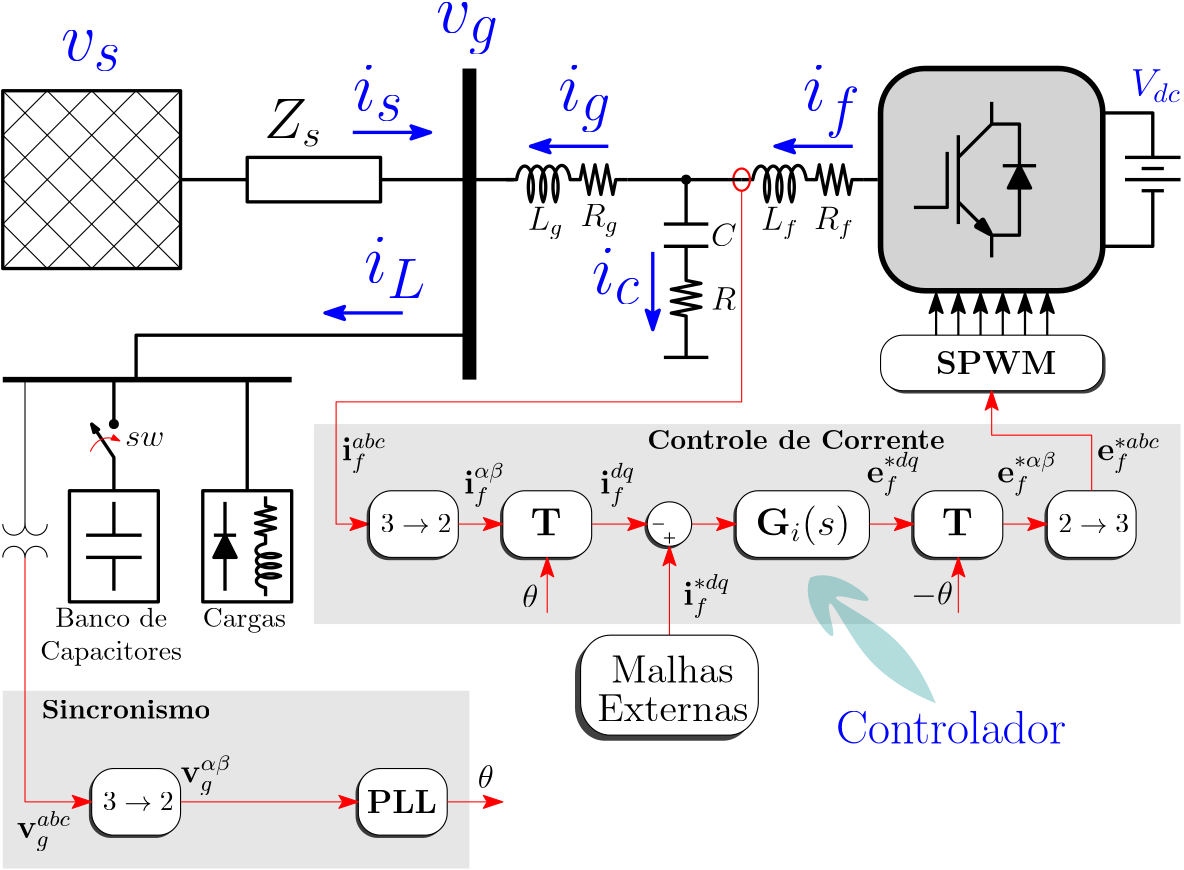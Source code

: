 <?xml version="1.0"?>
<!DOCTYPE ipe SYSTEM "ipe.dtd">
<ipe version="70218" creator="Ipe 7.2.21">
<info created="D:20190319143043" modified="D:20201217092917"/>
<ipestyle name="basic">
<symbol name="arrow/arc(spx)">
<path stroke="sym-stroke" fill="sym-stroke" pen="sym-pen">
0 0 m
-1 0.333 l
-1 -0.333 l
h
</path>
</symbol>
<symbol name="arrow/farc(spx)">
<path stroke="sym-stroke" fill="white" pen="sym-pen">
0 0 m
-1 0.333 l
-1 -0.333 l
h
</path>
</symbol>
<symbol name="arrow/ptarc(spx)">
<path stroke="sym-stroke" fill="sym-stroke" pen="sym-pen">
0 0 m
-1 0.333 l
-0.8 0 l
-1 -0.333 l
h
</path>
</symbol>
<symbol name="arrow/fptarc(spx)">
<path stroke="sym-stroke" fill="white" pen="sym-pen">
0 0 m
-1 0.333 l
-0.8 0 l
-1 -0.333 l
h
</path>
</symbol>
<symbol name="mark/circle(sx)" transformations="translations">
<path fill="sym-stroke">
0.6 0 0 0.6 0 0 e
0.4 0 0 0.4 0 0 e
</path>
</symbol>
<symbol name="mark/disk(sx)" transformations="translations">
<path fill="sym-stroke">
0.6 0 0 0.6 0 0 e
</path>
</symbol>
<symbol name="mark/fdisk(sfx)" transformations="translations">
<group>
<path fill="sym-fill">
0.5 0 0 0.5 0 0 e
</path>
<path fill="sym-stroke" fillrule="eofill">
0.6 0 0 0.6 0 0 e
0.4 0 0 0.4 0 0 e
</path>
</group>
</symbol>
<symbol name="mark/box(sx)" transformations="translations">
<path fill="sym-stroke" fillrule="eofill">
-0.6 -0.6 m
0.6 -0.6 l
0.6 0.6 l
-0.6 0.6 l
h
-0.4 -0.4 m
0.4 -0.4 l
0.4 0.4 l
-0.4 0.4 l
h
</path>
</symbol>
<symbol name="mark/square(sx)" transformations="translations">
<path fill="sym-stroke">
-0.6 -0.6 m
0.6 -0.6 l
0.6 0.6 l
-0.6 0.6 l
h
</path>
</symbol>
<symbol name="mark/fsquare(sfx)" transformations="translations">
<group>
<path fill="sym-fill">
-0.5 -0.5 m
0.5 -0.5 l
0.5 0.5 l
-0.5 0.5 l
h
</path>
<path fill="sym-stroke" fillrule="eofill">
-0.6 -0.6 m
0.6 -0.6 l
0.6 0.6 l
-0.6 0.6 l
h
-0.4 -0.4 m
0.4 -0.4 l
0.4 0.4 l
-0.4 0.4 l
h
</path>
</group>
</symbol>
<symbol name="mark/cross(sx)" transformations="translations">
<group>
<path fill="sym-stroke">
-0.43 -0.57 m
0.57 0.43 l
0.43 0.57 l
-0.57 -0.43 l
h
</path>
<path fill="sym-stroke">
-0.43 0.57 m
0.57 -0.43 l
0.43 -0.57 l
-0.57 0.43 l
h
</path>
</group>
</symbol>
<symbol name="arrow/fnormal(spx)">
<path stroke="sym-stroke" fill="white" pen="sym-pen">
0 0 m
-1 0.333 l
-1 -0.333 l
h
</path>
</symbol>
<symbol name="arrow/pointed(spx)">
<path stroke="sym-stroke" fill="sym-stroke" pen="sym-pen">
0 0 m
-1 0.333 l
-0.8 0 l
-1 -0.333 l
h
</path>
</symbol>
<symbol name="arrow/fpointed(spx)">
<path stroke="sym-stroke" fill="white" pen="sym-pen">
0 0 m
-1 0.333 l
-0.8 0 l
-1 -0.333 l
h
</path>
</symbol>
<symbol name="arrow/linear(spx)">
<path stroke="sym-stroke" pen="sym-pen">
-1 0.333 m
0 0 l
-1 -0.333 l
</path>
</symbol>
<symbol name="arrow/fdouble(spx)">
<path stroke="sym-stroke" fill="white" pen="sym-pen">
0 0 m
-1 0.333 l
-1 -0.333 l
h
-1 0 m
-2 0.333 l
-2 -0.333 l
h
</path>
</symbol>
<symbol name="arrow/double(spx)">
<path stroke="sym-stroke" fill="sym-stroke" pen="sym-pen">
0 0 m
-1 0.333 l
-1 -0.333 l
h
-1 0 m
-2 0.333 l
-2 -0.333 l
h
</path>
</symbol>
<pen name="heavier" value="0.8"/>
<pen name="fat" value="1.2"/>
<pen name="ultrafat" value="2"/>
<symbolsize name="large" value="5"/>
<symbolsize name="small" value="2"/>
<symbolsize name="tiny" value="1.1"/>
<arrowsize name="large" value="10"/>
<arrowsize name="small" value="5"/>
<arrowsize name="tiny" value="3"/>
<color name="red" value="1 0 0"/>
<color name="blue" value="0 0 1"/>
<color name="green" value="0 1 0"/>
<color name="yellow" value="1 1 0"/>
<color name="orange" value="1 0.647 0"/>
<color name="gold" value="1 0.843 0"/>
<color name="purple" value="0.627 0.125 0.941"/>
<color name="gray" value="0.745"/>
<color name="brown" value="0.647 0.165 0.165"/>
<color name="navy" value="0 0 0.502"/>
<color name="pink" value="1 0.753 0.796"/>
<color name="seagreen" value="0.18 0.545 0.341"/>
<color name="turquoise" value="0.251 0.878 0.816"/>
<color name="violet" value="0.933 0.51 0.933"/>
<color name="darkblue" value="0 0 0.545"/>
<color name="darkcyan" value="0 0.545 0.545"/>
<color name="darkgray" value="0.663"/>
<color name="darkgreen" value="0 0.392 0"/>
<color name="darkmagenta" value="0.545 0 0.545"/>
<color name="darkorange" value="1 0.549 0"/>
<color name="darkred" value="0.545 0 0"/>
<color name="lightblue" value="0.678 0.847 0.902"/>
<color name="lightcyan" value="0.878 1 1"/>
<color name="lightgray" value="0.827"/>
<color name="lightgreen" value="0.565 0.933 0.565"/>
<color name="lightyellow" value="1 1 0.878"/>
<dashstyle name="dotted" value="[1 3] 0"/>
<dashstyle name="dashed" value="[4] 0"/>
<dashstyle name="dash dotted" value="[4 2 1 2] 0"/>
<dashstyle name="dash dot dotted" value="[4 2 1 2 1 2] 0"/>
<textsize name="large" value="\large"/>
<textsize name="Large" value="\Large"/>
<textsize name="LARGE" value="\LARGE"/>
<textsize name="huge" value="\huge"/>
<textsize name="Huge" value="\Huge"/>
<textsize name="small" value="\small"/>
<textsize name="footnote" value="\footnotesize"/>
<textsize name="tiny" value="\tiny"/>
<textstyle name="center" begin="\begin{center}" end="\end{center}"/>
<textstyle name="itemize" begin="\begin{itemize}" end="\end{itemize}"/>
<textstyle name="item" begin="\begin{itemize}\item{}" end="\end{itemize}"/>
<gridsize name="4 pts" value="4"/>
<gridsize name="8 pts (~3 mm)" value="8"/>
<gridsize name="16 pts (~6 mm)" value="16"/>
<gridsize name="32 pts (~12 mm)" value="32"/>
<gridsize name="10 pts (~3.5 mm)" value="10"/>
<gridsize name="20 pts (~7 mm)" value="20"/>
<gridsize name="14 pts (~5 mm)" value="14"/>
<gridsize name="28 pts (~10 mm)" value="28"/>
<gridsize name="56 pts (~20 mm)" value="56"/>
<anglesize name="90 deg" value="90"/>
<anglesize name="60 deg" value="60"/>
<anglesize name="45 deg" value="45"/>
<anglesize name="30 deg" value="30"/>
<anglesize name="22.5 deg" value="22.5"/>
<opacity name="10%" value="0.1"/>
<opacity name="30%" value="0.3"/>
<opacity name="50%" value="0.5"/>
<opacity name="75%" value="0.75"/>
<tiling name="falling" angle="-60" step="4" width="1"/>
<tiling name="rising" angle="30" step="4" width="1"/>
</ipestyle>
<page>
<layer name="alpha"/>
<view layers="alpha" active="alpha"/>
<path layer="alpha" fill="black" opacity="10%">
104 256 m
104 192 l
272 192 l
272 256 l
h
</path>
<path fill="black" opacity="10%">
216 352 m
216 280 l
528 280 l
528 352 l
h
</path>
<path stroke="black" pen="fat">
508 448 m
528 448 l
</path>
<path matrix="1 0 0 1 -8 0" stroke="black" pen="fat">
526 436 m
526 416 l
508 416 l
</path>
<path matrix="1 0 0 1 -8 0" stroke="black" pen="fat">
526 448 m
526 464 l
508 464 l
</path>
<path stroke="black" pen="fat">
508 440 m
528 440 l
</path>
<path matrix="1 0 0 1 -330 140" stroke="black" pen="fat">
844 304 m
852 304 l
</path>
<path matrix="1 0 0 1 -330 132" stroke="black" pen="fat">
844 304 m
852 304 l
</path>
<text matrix="1 0 0 1 -226 -202" transformations="translations" pos="736 672" stroke="blue" type="label" width="18.184" height="9.805" depth="2.15" valign="baseline" size="Large" style="math">V_{dc}</text>
<path matrix="1 0 0 1 -305 136" stroke="black" pen="fat">
719 304 m
724 304 l
</path>
<use matrix="1 0 0 1 -322 -200" name="mark/disk(sx)" pos="672 640" size="normal" stroke="black"/>
<path matrix="1 0 0 1 -312 143" stroke="black" pen="heavier" arrow="ptarc/normal">
752 240 m
752 256 l
</path>
<path matrix="1 0 0 1 -304 143" stroke="black" pen="heavier" arrow="ptarc/normal">
752 240 m
752 256 l
</path>
<path matrix="1 0 0 1 -288 143" stroke="black" pen="heavier" arrow="ptarc/normal">
752 240 m
752 256 l
</path>
<path matrix="1 0 0 1 -296 143" stroke="black" pen="heavier" arrow="ptarc/normal">
752 240 m
752 256 l
</path>
<path matrix="1 0 0 1 -280 143" stroke="black" pen="heavier" arrow="ptarc/normal">
752 240 m
752 256 l
</path>
<path matrix="1 0 0 1 -272 143" stroke="black" pen="heavier" arrow="ptarc/normal">
752 240 m
752 256 l
</path>
<path matrix="1 0 0 1 -588 96" stroke="black" fill="lightgray" pen="ultrafat">
1072 304 m
16 0 0 16 1072 320 1088 320 a
1088 368 l
16 0 0 16 1072 368 1072 384 a
1024 384 l
16 0 0 16 1024 368 1008 368 a
1008 320 l
16 0 0 16 1024 320 1024 304 a
h
</path>
<path matrix="1 0 0 1 160 -232" stroke="black" pen="fat">
288 688 m
288 656 l
</path>
<path matrix="1 0 0 1 172 -230" stroke="black" pen="fat">
272 680 m
272 660 l
264 660 l
260 660 l
</path>
<path matrix="1 0 0 1 172 -232" stroke="black" pen="fat">
276 664 m
288 652 l
288 644 l
</path>
<path matrix="1 0 0 1 172 -232" stroke="black" pen="fat">
276 680 m
288 692 l
288 700 l
</path>
<path matrix="1 0 0 1 172 -232" stroke="black" pen="fat">
288 692 m
298 692 l
298 652 l
288 652 l
</path>
<path matrix="1 0 0 1 172 -231" stroke="black" pen="fat">
292 676 m
304 676 l
</path>
<path matrix="1 0 0 1 130 -235" stroke="black" fill="black" pen="fat">
340 680 m
336 672 l
344 672 l
h
</path>
<path matrix="-0.707107 -0.707107 0.707107 -0.707107 258.096 1131.73" stroke="black" pen="ultrafat">
359 640 m
360.5 645 l
362 640 l
h
</path>
<path matrix="1 0 0 1 325 55" fill="black" opacity="75%">
124 308 m
104 308 l
8 0 0 -8 104 316 96 316 a
96 316 l
96 320 l
8 0 0 -8 104 320 104 328 a
132 328 l
168 328 l
8 0 0 -8 168 320 176 320 a
176 316 l
176 316 l
8 0 0 -8 168 316 168 308 a
h
</path>
<path matrix="1 0 0 1 324 56" stroke="black" fill="white">
124 308 m
104 308 l
8 0 0 -8 104 316 96 316 a
96 316 l
96 320 l
8 0 0 -8 104 320 104 328 a
132 328 l
168 328 l
8 0 0 -8 168 320 176 320 a
176 316 l
176 316 l
8 0 0 -8 168 316 168 308 a
h
</path>
<text matrix="1 0 0 1 332 54" transformations="translations" pos="108 316" stroke="black" type="label" width="43.31" height="8.203" depth="0" valign="baseline" size="large">\textbf{SPWM}</text>
<path matrix="1 0 0 1 -216 -232" stroke="black" fill="white" pen="fat" tiling="falling">
320 704 m
320 640 l
384 640 l
384 704 l
h
</path>
<path matrix="1 0 0 1 -216 -232" stroke="black">
368 640 m
384 656 l
</path>
<path matrix="1 0 0 1 -216 -232" stroke="black">
352 640 m
384 672 l
</path>
<path matrix="1 0 0 1 -216 -232" stroke="black">
336 640 m
384 688 l
</path>
<path matrix="1 0 0 1 -216 -232" stroke="black">
320 640 m
384 704 l
</path>
<path matrix="1 0 0 1 -216 -232" stroke="black">
320 656 m
368 704 l
</path>
<path matrix="1 0 0 1 -216 -232" stroke="black">
320 672 m
352 704 l
</path>
<path matrix="1 0 0 1 -216 -232" stroke="black">
320 688 m
336 704 l
</path>
<path matrix="1 0 0 1 -216 -232" stroke="black">
320 704 m
384 640 l
</path>
<path matrix="1 0 0 1 -216 -232" stroke="black">
336 704 m
384 656 l
</path>
<path matrix="1 0 0 1 -216 -232" stroke="black">
352 704 m
384 672 l
</path>
<path matrix="1 0 0 1 -216 -232" stroke="black">
368 704 m
384 688 l
</path>
<path matrix="1 0 0 1 -216 -232" stroke="black">
320 688 m
368 640 l
</path>
<path matrix="1 0 0 1 -216 -232" stroke="black">
320 672 m
352 640 l
</path>
<path matrix="1 0 0 1 -216 -232" stroke="black">
320 656 m
336 640 l
</path>
<path matrix="1 0 0 1 4 0" stroke="black" pen="fat">
188 448 m
188 432 l
236 432 l
236 448 l
h
</path>
<path matrix="1 0 0 1 -264 -200" stroke="black" pen="fat">
456 640 m
432 640 l
</path>
<path matrix="1 0 0 1 16 0" stroke="black" pen="fat">
224 440 m
256 440 l
</path>
<text matrix="1 0 0 1 -538 -217" transformations="translations" pos="736 672" stroke="black" type="label" width="20.963" height="14.119" depth="3.1" valign="baseline" size="huge" style="math">Z_{s}</text>
<text matrix="1 0 0 1 -611 -189" transformations="translations" pos="736 672" stroke="blue" type="label" width="21.762" height="10.67" depth="3.72" valign="baseline" size="Huge" style="math">v_{s}</text>
<path matrix="1 0 0 1 64 0" stroke="black" pen="5">
208 480 m
208 368 l
</path>
<text matrix="1 0 0 1 -476 -179" transformations="translations" pos="736 672" stroke="blue" type="label" width="22.661" height="10.668" depth="7.74" valign="baseline" size="Huge" style="math">v_{g}</text>
<path stroke="black" pen="fat">
288 440 m
272 440 l
</path>
<path matrix="1 0 0 1 91 51" fill="black" opacity="75%">
300 252 m
316 252 l
8 0 0 8 316 260 324 260 a
324 268 l
8 0 0 8 316 268 316 276 a
300 276 l
284 276 l
8 0 0 8 284 268 276 268 a
276 260 l
8 0 0 8 284 260 284 252 a
h
</path>
<path matrix="1 0 0 1 92 52" stroke="black" fill="white">
300 252 m
316 252 l
8 0 0 8 316 260 324 260 a
324 268 l
8 0 0 8 316 268 316 276 a
300 276 l
284 276 l
8 0 0 8 284 268 276 268 a
276 260 l
8 0 0 8 284 260 284 252 a
h
</path>
<text matrix="1 0 0 1 163 40" transformations="translations" pos="212 272" stroke="black" type="label" width="34.158" height="10.756" depth="3.59" valign="baseline" size="Large" style="math">\mathbf{G}_i(s)</text>
<path matrix="1 0 0 1 -36 40" stroke="red" arrow="pointed/normal">
388 276 m
404 276 l
</path>
<path matrix="1 0 0 1 -49 55" fill="black" opacity="75%">
496 272 m
488 272 l
8 0 0 8 488 264 480 264 a
480 256 l
8 0 0 8 488 256 488 248 a
496 248 l
504 248 l
8 0 0 8 504 256 512 256 a
512 264 l
8 0 0 8 504 264 504 272 a
h
</path>
<path matrix="1 0 0 1 -48 56" stroke="black" fill="white">
496 272 m
488 272 l
8 0 0 8 488 264 480 264 a
480 256 l
8 0 0 8 488 256 488 248 a
496 248 l
504 248 l
8 0 0 8 504 256 512 256 a
512 264 l
8 0 0 8 504 264 504 272 a
h
</path>
<text matrix="1 0 0 1 194 -88" transformations="translations" pos="248 400" stroke="black" type="label" width="11.225" height="9.843" depth="0" valign="baseline" size="Large" style="math">\mathbf{T}</text>
<path matrix="1 0 0 1 -48 16" stroke="red" arrow="pointed/normal">
464 300 m
480 300 l
</path>
<path matrix="1 0 0 1 -34 0" stroke="black" pen="fat">
404 440 m
407.983 440 l
3.14139 0 0 -7.54246 410.922 437.333 413.143 432 a
3.14139 0 0 -7.54246 415.364 437.333 417.585 432 a
3.14139 0 0 -7.54246 419.807 437.333 422.028 432 a
3.1984 0 0 -7.67933 424.29 437.43 427.304 440 a
430.913 440 l
430.884 440 l
430.884 440 l
431.954 445.333 l
434.094 434.667 l
436.233 445.333 l
438.372 434.667 l
440.512 445.333 l
442.651 434.667 l
443.721 440 l
448 440 l
</path>
<path matrix="1 0 0 1 75 43" fill="black" opacity="75%">
8 0 0 8 268 272 e
</path>
<path matrix="1 0 0 1 76 44" stroke="black" fill="1">
8 0 0 8 268 272 e
</path>
<path matrix="1 0 0 1 -18 108" stroke="black">
356 208 m
360 208 l
</path>
<path matrix="1 0 0 1 -12 97" stroke="black">
356 216 m
356 212 l
</path>
<path matrix="1 0 0 1 -14 103" stroke="black">
356 208 m
360 208 l
</path>
<path stroke="red" arrow="pointed/normal">
370 436 m
370 360 l
224 360 l
224 316 l
236 316 l
</path>
<path matrix="-1 0 0 -1 800 876" stroke="red" arrow="pointed/normal">
352 592 m
352 572 l
</path>
<text matrix="1 0 0 1 183 -113" transformations="translations" pos="248 400" stroke="black" type="label" width="15.079" height="8.308" depth="0.99" valign="baseline" size="large" style="math">-\theta</text>
<path matrix="1 0 0 1 -197 55" fill="black" opacity="75%">
496 272 m
488 272 l
8 0 0 8 488 264 480 264 a
480 256 l
8 0 0 8 488 256 488 248 a
496 248 l
504 248 l
8 0 0 8 504 256 512 256 a
512 264 l
8 0 0 8 504 264 504 272 a
h
</path>
<path matrix="1 0 0 1 -196 56" stroke="black" fill="white">
496 272 m
488 272 l
8 0 0 8 488 264 480 264 a
480 256 l
8 0 0 8 488 256 488 248 a
496 248 l
504 248 l
8 0 0 8 504 256 512 256 a
512 264 l
8 0 0 8 504 264 504 272 a
h
</path>
<text matrix="1 0 0 1 46 -88" transformations="translations" pos="248 400" stroke="black" type="label" width="11.225" height="9.843" depth="0" valign="baseline" size="Large" style="math">\mathbf{T}</text>
<path matrix="1 0 0 1 -245 55" fill="black" opacity="75%">
496 272 m
488 272 l
8 0 0 8 488 264 480 264 a
480 256 l
8 0 0 8 488 256 488 248 a
496 248 l
504 248 l
8 0 0 8 504 256 512 256 a
512 264 l
8 0 0 8 504 264 504 272 a
h
</path>
<path matrix="1 0 0 1 -244 56" stroke="black" fill="white">
496 272 m
488 272 l
8 0 0 8 488 264 480 264 a
480 256 l
8 0 0 8 488 256 488 248 a
496 248 l
504 248 l
8 0 0 8 504 256 512 256 a
512 264 l
8 0 0 8 504 264 504 272 a
h
</path>
<text matrix="1 0 0 1 -8 -87" transformations="translations" pos="248 400" stroke="black" type="label" width="25.46" height="6.42" depth="0" valign="baseline" style="math">3 \rightarrow 2</text>
<path matrix="1 0 0 1 -196 16" stroke="red" arrow="pointed/normal">
464 300 m
480 300 l
</path>
<path matrix="1 0 0 1 48 -64" stroke="black" pen="fat">
128 352 m
160 352 l
160 392 l
128 392 l
h
</path>
<path stroke="black" pen="fat">
152 368 m
152 384 l
272 384 l
</path>
<path matrix="0 0.561797 -0.450001 0 396.6 141.169" stroke="black" pen="fat">
265 440 m
270.451 440 l
4.59618 0 0 -11.3137 274.75 436 278 428 a
4.59618 0 0 -11.3137 281.25 436 284.5 428 a
4.59618 0 0 -11.3137 287.75 436 291 428 a
4.67959 0 0 -11.519 294.309 436.145 298.719 440 a
304 440 l
303.957 440 l
303.957 440 l
305.522 448 l
308.653 432 l
311.783 448 l
314.913 432 l
318.044 448 l
321.174 432 l
322.739 440 l
329 440 l
</path>
<path matrix="1 0 0 1 -34 0" stroke="black" pen="fat">
384 440 m
384 424 l
376 424 m
392 424 l
392 424 l
392 424 l
376 376 m
392 376 l
376 416 m
392 416 l
392 416 l
392 416 l
384 416 m
384 403.721 l
389.333 402.651 l
378.667 400.512 l
389.333 398.372 l
378.667 396.233 l
389.333 394.094 l
378.667 391.954 l
384 390.884 l
384 390.884 l
384 376 l
</path>
<path matrix="0.683478 0 0 0.666666 104.108 146.667" stroke="black" pen="fat">
265 440 m
270.451 440 l
4.59618 0 0 -11.3137 274.75 436 278 428 a
4.59618 0 0 -11.3137 281.25 436 284.5 428 a
4.59618 0 0 -11.3137 287.75 436 291 428 a
4.67959 0 0 -11.519 294.309 436.145 298.719 440 a
304 440 l
303.957 440 l
303.957 440 l
305.522 448 l
308.653 432 l
311.783 448 l
314.913 432 l
318.044 448 l
321.174 432 l
322.739 440 l
329 440 l
</path>
<path matrix="1 0 0 1 8 92" stroke="red" arrow="pointed/normal">
308 224 m
328 224 l
</path>
<path matrix="-1 0 0 -1 652 876" stroke="red" arrow="pointed/normal">
352 592 m
352 572 l
</path>
<text matrix="1 0 0 1 43 -114" transformations="translations" pos="248 400" stroke="black" type="label" width="5.78" height="8.302" depth="0" valign="baseline" size="large" style="math">\theta</text>
<text matrix="1 0 0 1 129 22" transformations="translations" pos="248 400" stroke="black" type="label" width="13.409" height="8.172" depth="3.34" valign="baseline" size="large" style="math">L_f</text>
<text matrix="1 0 0 1 148 22" transformations="translations" pos="248 400" stroke="black" type="label" width="14.355" height="8.172" depth="3.34" valign="baseline" size="large" style="math">R_f</text>
<text matrix="1 0 0 1 45 22" transformations="translations" pos="248 400" stroke="black" type="label" width="12.778" height="8.172" depth="3.34" valign="baseline" size="large" style="math">L_g</text>
<text matrix="1 0 0 1 64 23" transformations="translations" pos="248 400" stroke="black" type="label" width="13.724" height="8.172" depth="3.34" valign="baseline" size="large" style="math">R_g</text>
<text matrix="1 0 0 1 111 16" transformations="translations" pos="248 400" stroke="black" type="label" width="9.234" height="8.169" depth="0" valign="baseline" size="large" style="math">C</text>
<text matrix="1 0 0 1 111 -7" transformations="translations" pos="248 400" stroke="black" type="label" width="9.009" height="8.169" depth="0" valign="baseline" size="large" style="math">R</text>
<path matrix="1 0 0 1 84 -68" stroke="black" pen="fat">
96 380 m
104 380 l
</path>
<path matrix="1 0 0 1 84 -68" stroke="black" fill="black" pen="fat">
100 380 m
96 372 l
104 372 l
100 380 l
</path>
<path matrix="1 0 0 1 84 -64" stroke="black" pen="fat">
100 368 m
100 356 l
</path>
<path matrix="1 0 0 1 84 -64" stroke="black" pen="fat">
100 376 m
100 388 l
</path>
<text matrix="1 0 0 1 40 -69" transformations="translations" pos="136 348" stroke="black" type="label" width="29.971" height="6.815" depth="1.93" valign="baseline">Cargas</text>
<path stroke="black" pen="2">
104 368 m
208 368 l
</path>
<path matrix="1 0 0 1 32 8" stroke="black" pen="fat">
160 360 m
160 320 l
</path>
<path matrix="1 0 0 1 0 -64" stroke="black" pen="fat">
128 352 m
160 352 l
160 392 l
128 392 l
h
</path>
<path matrix="1 0 0 1 32 8" stroke="black" pen="fat">
112 360 m
112 344 l
</path>
<use matrix="1 0 0 1 32 8" name="mark/disk(sx)" pos="112 344" size="normal" stroke="black"/>
<path matrix="1 0 0 1 32 8" stroke="black" pen="fat" arrow="normal/tiny">
112 320 m
112 332 l
104 344 l
</path>
<path matrix="0.906308 -0.422618 0.422618 0.906308 -99.061 85.1391" stroke="red" arrow="normal/tiny">
104 332 m
104 340
112 340 c
</path>
<path matrix="1 0 0 1 80 8" stroke="black" pen="fat">
64 316 m
64 304 l
</path>
<path matrix="1 0 0 1 74.667 52.512" stroke="black" pen="fat">
59.333 259.488 m
79.333 259.488 l
79.333 259.488 l
79.333 259.488 l
</path>
<path matrix="1 0 0 1 74.667 52.512" stroke="black" pen="fat">
59.333 251.488 m
79.333 251.488 l
79.333 251.488 l
79.333 251.488 l
</path>
<path matrix="1 0 0 1 80 8" stroke="black" pen="fat">
64 296 m
64 284 l
</path>
<text matrix="1 0 0 1 19 14" transformations="translations" pos="96 272" stroke="black" type="minipage" width="56" height="12.891" depth="7.92" valign="top" style="center">Banco de\\Capacitores</text>
<text matrix="1 0 0 1 -100 -56" transformations="translations" pos="248 400" stroke="black" type="label" width="14.204" height="5.147" depth="0" valign="baseline" size="large" style="math">sw</text>
<path matrix="1 0 0 1 -1 55" fill="black" opacity="75%">
496 272 m
488 272 l
8 0 0 8 488 264 480 264 a
480 256 l
8 0 0 8 488 256 488 248 a
496 248 l
504 248 l
8 0 0 8 504 256 512 256 a
512 264 l
8 0 0 8 504 264 504 272 a
h
</path>
<path matrix="1 0 0 1 0 56" stroke="black" fill="white">
496 272 m
488 272 l
8 0 0 8 488 264 480 264 a
480 256 l
8 0 0 8 488 256 488 248 a
496 248 l
504 248 l
8 0 0 8 504 256 512 256 a
512 264 l
8 0 0 8 504 264 504 272 a
h
</path>
<text matrix="1 0 0 1 236 -87" transformations="translations" pos="248 400" stroke="black" type="label" width="25.46" height="6.42" depth="0" valign="baseline" style="math">2 \rightarrow 3</text>
<path matrix="1 0 0 1 0 16" stroke="red" arrow="pointed/normal">
464 300 m
480 300 l
</path>
<text matrix="1 0 0 1 -22 -61" transformations="translations" pos="248 400" stroke="black" type="label" width="16.022" height="9.868" depth="4.51" valign="baseline" size="large" style="math">\mathbf{i}_{f}^{abc}</text>
<path stroke="red" arrow="pointed/normal">
496 328 m
496 348 l
460 348 l
460 364 l
</path>
<path matrix="1 0 0 1 -26 -6" stroke="blue" pen="fat" arrow="pointed/normal">
364 420 m
364 416 l
364 392 l
</path>
<text matrix="1 0 0 1 -420 -273" transformations="translations" pos="736 672" stroke="blue" type="label" width="17.485" height="16.248" depth="3.72" valign="baseline" size="Huge" style="math">i_{c}</text>
<path matrix="1 0 0 1 -10 4" stroke="blue" pen="fat" arrow="pointed/normal">
332 448 m
328 448 l
304 448 l
</path>
<text matrix="1 0 0 1 -432 -207" transformations="translations" pos="736 672" stroke="blue" type="label" width="19.207" height="16.246" depth="7.74" valign="baseline" size="Huge" style="math">i_{g}</text>
<path matrix="1 0 0 1 -34 -16" stroke="blue" pen="fat" arrow="pointed/normal">
444 468 m
440 468 l
416 468 l
</path>
<text matrix="1 0 0 1 -344 -207" transformations="translations" pos="736 672" stroke="blue" type="label" width="20.956" height="16.239" depth="9.84" valign="baseline" size="Huge" style="math">i_{f}</text>
<path matrix="1 0 0 1 18 -7" stroke="blue" pen="fat" arrow="pointed/normal">
212 464 m
216 464 l
240 464 l
</path>
<text matrix="1 0 0 1 -506 -207" transformations="translations" pos="736 672" stroke="blue" type="label" width="18.308" height="16.248" depth="3.72" valign="baseline" size="Huge" style="math">i_{s}</text>
<path matrix="1 0 0 1 16 0" stroke="blue" pen="fat" arrow="pointed/normal">
232 392 m
228 392 l
204 392 l
</path>
<text matrix="1 0 0 1 -502 -269" transformations="translations" pos="736 672" stroke="blue" type="label" width="22.543" height="16.252" depth="5.58" valign="baseline" size="Huge" style="math">i_{L}</text>
<text matrix="1 0 0 1 22 -73" transformations="translations" pos="248 400" stroke="black" type="label" width="14.834" height="11.203" depth="4.56" valign="baseline" size="large" style="math">\mathbf{i}_{f}^{\alpha\beta}</text>
<text matrix="1 0 0 1 71 -73" transformations="translations" pos="248 400" stroke="black" type="label" width="12.658" height="11.203" depth="4.56" valign="baseline" size="large" style="math">\mathbf{i}_{f}^{dq}</text>
<text matrix="1 0 0 1 250 -61" transformations="translations" pos="248 400" stroke="black" type="label" width="22.657" height="9.868" depth="4.51" valign="baseline" size="large" style="math">\mathbf{e}_{f}^{*abc}</text>
<text matrix="1 0 0 1 214 -69" transformations="translations" pos="248 400" stroke="black" type="label" width="21.469" height="11.203" depth="4.56" valign="baseline" size="large" style="math">\mathbf{e}_{f}^{*\alpha\beta}</text>
<text matrix="1 0 0 1 167 -69" transformations="translations" pos="248 400" stroke="black" type="label" width="19.293" height="11.203" depth="4.56" valign="baseline" size="large" style="math">\mathbf{e}_{f}^{*dq}</text>
<text matrix="1 0 0 1 0 11" transformations="translations" pos="336 332" stroke="black" type="label" width="107.084" height="6.918" depth="0" valign="baseline">\textbf{Controle de Corrente}</text>
<text matrix="1 0 0 1 -80 -177" transformations="translations" pos="248 400" stroke="black" type="label" width="18.384" height="9.868" depth="4.51" valign="baseline" size="large" style="math">\mathbf{v}_{g}^{\alpha\beta}</text>
<path matrix="1 0 0 1 -249 -45" fill="black" opacity="75%">
496 272 m
488 272 l
8 0 0 8 488 264 480 264 a
480 256 l
8 0 0 8 488 256 488 248 a
496 248 l
504 248 l
8 0 0 8 504 256 512 256 a
512 264 l
8 0 0 8 504 264 504 272 a
h
</path>
<path matrix="1 0 0 1 -248 -44" stroke="black" fill="white">
496 272 m
488 272 l
8 0 0 8 488 264 480 264 a
480 256 l
8 0 0 8 488 256 488 248 a
496 248 l
504 248 l
8 0 0 8 504 256 512 256 a
512 264 l
8 0 0 8 504 264 504 272 a
h
</path>
<text matrix="1 0 0 1 -13 -188" transformations="translations" pos="248 400" stroke="black" type="label" width="25.349" height="8.203" depth="0" valign="baseline" size="large" style="math">\mathbf{PLL}</text>
<path matrix="1 0 0 1 -28 -84" stroke="red" arrow="pointed/normal">
292 300 m
312 300 l
</path>
<text matrix="1 0 0 1 27 -179" transformations="translations" pos="248 400" stroke="black" type="label" width="5.78" height="8.302" depth="0" valign="baseline" size="large" style="math">\theta</text>
<path matrix="1 0 0 1 -345 -45" fill="black" opacity="75%">
496 272 m
488 272 l
8 0 0 8 488 264 480 264 a
480 256 l
8 0 0 8 488 256 488 248 a
496 248 l
504 248 l
8 0 0 8 504 256 512 256 a
512 264 l
8 0 0 8 504 264 504 272 a
h
</path>
<path matrix="1 0 0 1 -344 -44" stroke="black" fill="white">
496 272 m
488 272 l
8 0 0 8 488 264 480 264 a
480 256 l
8 0 0 8 488 256 488 248 a
496 248 l
504 248 l
8 0 0 8 504 256 512 256 a
512 264 l
8 0 0 8 504 264 504 272 a
h
</path>
<text matrix="1 0 0 1 -108 -187" transformations="translations" pos="248 400" stroke="black" type="label" width="25.46" height="6.42" depth="0" valign="baseline" style="math">3 \rightarrow 2</text>
<text matrix="1 0 0 1 -218 -86" transformations="translations" pos="336 332" stroke="black" type="label" width="60.794" height="6.918" depth="0" valign="baseline">\textbf{Sincronismo}</text>
<path stroke="red" arrow="pointed/normal">
112 304 m
112 292 l
112 216 l
136 216 l
</path>
<path matrix="1 0 0 1 -328 -332" stroke="black">
432 648 m
4 0 0 4 436 648 440 648 a
4 0 0 4 444 648 448 648 a
</path>
<path matrix="-1 0 0 -1 552 952" stroke="black">
432 648 m
4 0 0 4 436 648 440 648 a
4 0 0 4 444 648 448 648 a
</path>
<path stroke="black">
112 368 m
112 328 l
112 324 l
112 316 l
</path>
<text matrix="1 0 0 1 -139 -197" transformations="translations" pos="248 400" stroke="black" type="label" width="19.572" height="9.868" depth="4.51" valign="baseline" size="large" style="math">\mathbf{v}_{g}^{abc}</text>
<path matrix="1 0 0 1 -22 -8" stroke="red" pen="heavier">
3 0 0 4 392 448 e
</path>
<path matrix="1 0 0 1 -34 0" stroke="black" pen="fat">
362.972 440 m
404 440 l
</path>
<text matrix="1 0 0 1 101 -113" transformations="translations" pos="248 400" stroke="black" type="label" width="16.892" height="11.203" depth="4.56" valign="baseline" size="large" style="math">\mathbf{i}_{f}^{*dq}</text>
<path stroke="red" arrow="pointed/normal">
168 216 m
232 216 l
</path>
<path stroke="red" arrow="pointed/normal">
344 276 m
344 308 l
</path>
<path matrix="1.33333 0 0 1.5 -58 -140" fill="black" opacity="75%">
300 252 m
316 252 l
8 0 0 8 316 260 324 260 a
324 268 l
8 0 0 8 316 268 316 276 a
300 276 l
284 276 l
8 0 0 8 284 268 276 268 a
276 260 l
8 0 0 8 284 260 284 252 a
h
</path>
<path matrix="1.33333 0 0 1.5 -56 -138" stroke="black" fill="white">
300 252 m
316 252 l
8 0 0 8 316 260 324 260 a
324 268 l
8 0 0 8 316 268 316 276 a
300 276 l
284 276 l
8 0 0 8 284 268 276 268 a
276 260 l
8 0 0 8 284 260 284 252 a
h
</path>
<text matrix="1 0 0 1 -9 -9" transformations="translations" pos="332 268" stroke="black" type="label" width="44.166" height="9.963" depth="0" valign="baseline" size="Large">Malhas</text>
<path matrix="0.707107 -0.707107 0.707107 0.707107 -91.8273 421.146" fill="darkcyan" opacity="30%" stroke-opacity="opaque">
432 256 m
435.2 264
460 268
444.8 260
441.6 256
454.4 260
476.8 264
496 256 c
476.8 248
454.4 252
441.6 256
444.8 252
460 244
435.2 248
432 256 c
h
</path>
<text matrix="1 0 0 1 -14 -23" transformations="translations" pos="332 268" stroke="black" type="label" width="54.508" height="9.803" depth="0" valign="baseline" size="Large">Externas</text>
<text matrix="1 0 0 1 -28 -19" transformations="translations" pos="432 256" stroke="blue" type="label" width="82.801" height="11.955" depth="0" valign="baseline" size="LARGE">Controlador</text>
</page>
</ipe>
